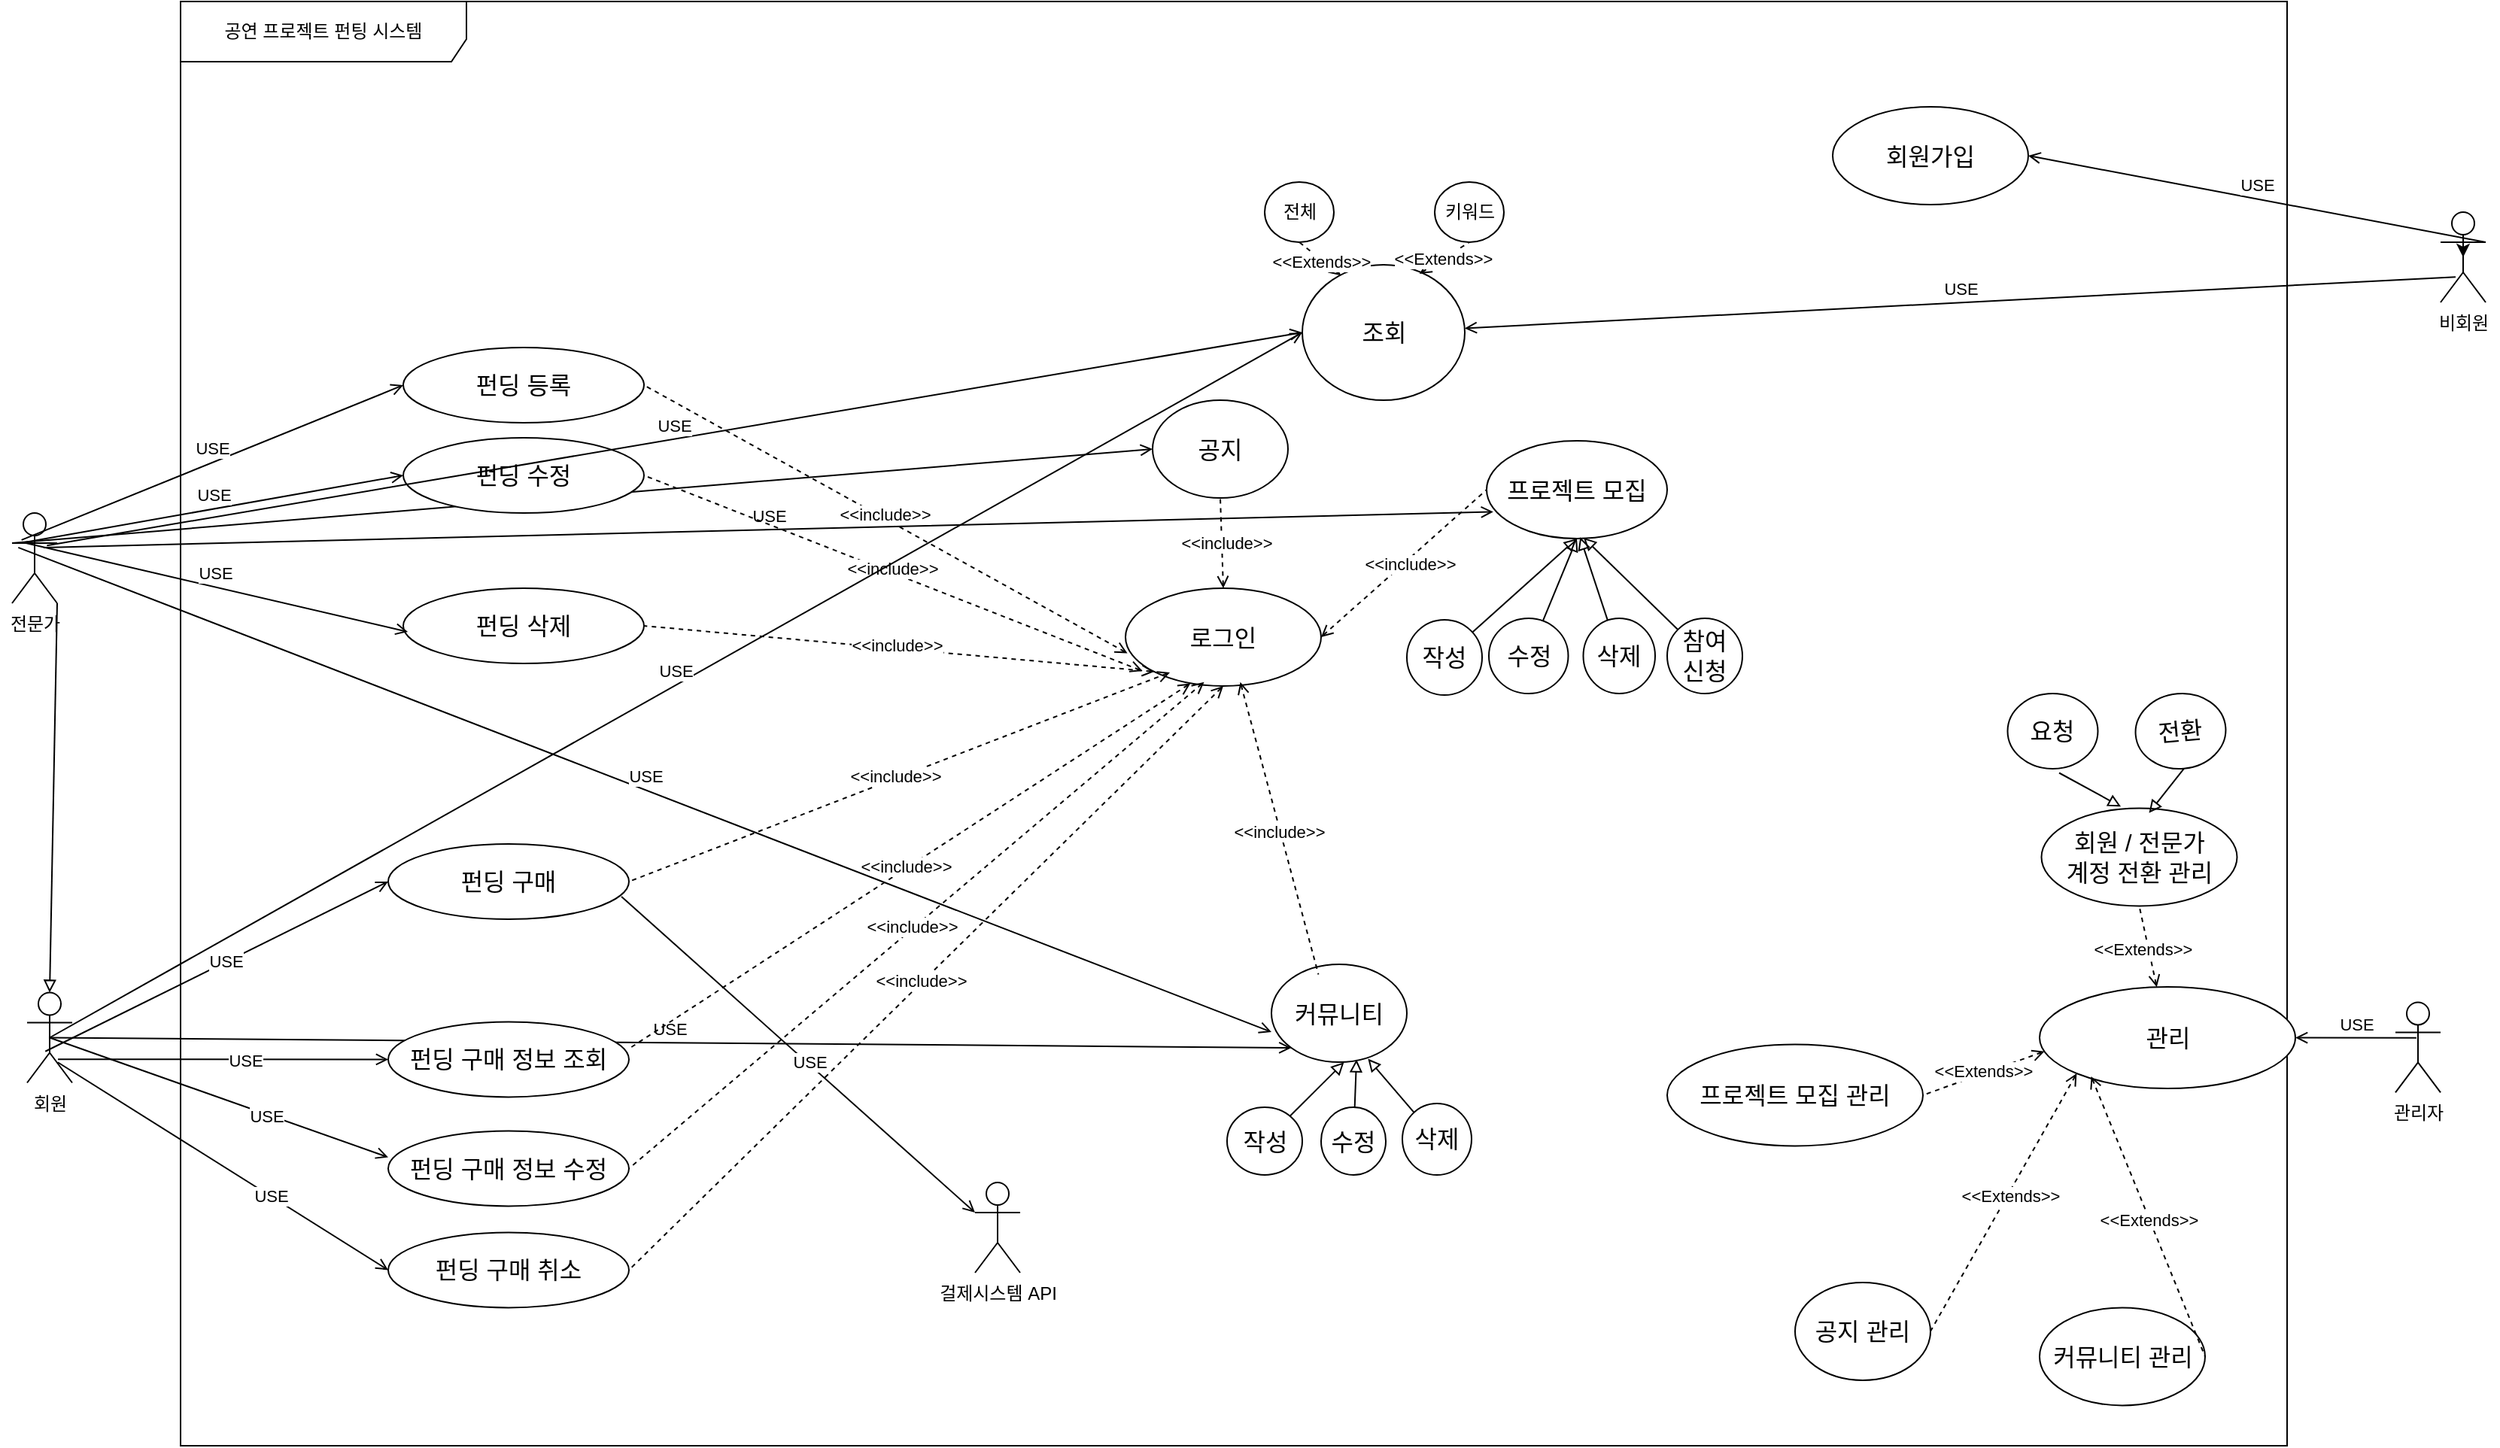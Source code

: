 <mxfile version="24.7.17" pages="2">
  <diagram name="유스케이스_다이어그램" id="QhYj_caNSwAt0-XdVIxV">
    <mxGraphModel dx="5736" dy="3376" grid="1" gridSize="10" guides="1" tooltips="1" connect="1" arrows="1" fold="1" page="1" pageScale="1" pageWidth="827" pageHeight="1169" math="0" shadow="0">
      <root>
        <mxCell id="0" />
        <mxCell id="1" parent="0" />
        <mxCell id="-uhLh6QxzjUD00d97NLS-224" value="공연 프로젝트 펀팅 시스템" style="shape=umlFrame;whiteSpace=wrap;html=1;pointerEvents=0;width=190;height=40;" vertex="1" parent="1">
          <mxGeometry x="182" y="260" width="1400" height="960" as="geometry" />
        </mxCell>
        <mxCell id="-uhLh6QxzjUD00d97NLS-225" value="비회원" style="shape=umlActor;verticalLabelPosition=bottom;verticalAlign=top;html=1;" vertex="1" parent="1">
          <mxGeometry x="1684" y="400" width="30" height="60" as="geometry" />
        </mxCell>
        <mxCell id="-uhLh6QxzjUD00d97NLS-226" value="회원" style="shape=umlActor;verticalLabelPosition=bottom;verticalAlign=top;html=1;" vertex="1" parent="1">
          <mxGeometry x="80" y="918.75" width="30" height="60" as="geometry" />
        </mxCell>
        <mxCell id="-uhLh6QxzjUD00d97NLS-227" value="전문가" style="shape=umlActor;verticalLabelPosition=bottom;verticalAlign=top;html=1;" vertex="1" parent="1">
          <mxGeometry x="70" y="600" width="30" height="60" as="geometry" />
        </mxCell>
        <mxCell id="-uhLh6QxzjUD00d97NLS-228" value="관리자" style="shape=umlActor;verticalLabelPosition=bottom;verticalAlign=top;html=1;" vertex="1" parent="1">
          <mxGeometry x="1654" y="925.22" width="30" height="60" as="geometry" />
        </mxCell>
        <mxCell id="-uhLh6QxzjUD00d97NLS-230" value="&lt;span style=&quot;font-size: 16px; text-align: left; text-wrap: nowrap;&quot;&gt;회원가입&lt;/span&gt;" style="ellipse;whiteSpace=wrap;html=1;" vertex="1" parent="1">
          <mxGeometry x="1280" y="330" width="130" height="65" as="geometry" />
        </mxCell>
        <mxCell id="-uhLh6QxzjUD00d97NLS-231" value="&lt;div style=&quot;text-align: left;&quot;&gt;&lt;span style=&quot;font-size: 16px; text-wrap: nowrap;&quot;&gt;공지&lt;/span&gt;&lt;/div&gt;" style="ellipse;whiteSpace=wrap;html=1;" vertex="1" parent="1">
          <mxGeometry x="828" y="525" width="90" height="65" as="geometry" />
        </mxCell>
        <mxCell id="-uhLh6QxzjUD00d97NLS-232" value="&lt;div style=&quot;text-align: left;&quot;&gt;&lt;span style=&quot;font-size: 16px; text-wrap: nowrap;&quot;&gt;공지 관리&lt;/span&gt;&lt;/div&gt;" style="ellipse;whiteSpace=wrap;html=1;" vertex="1" parent="1">
          <mxGeometry x="1255" y="1111.44" width="90" height="65" as="geometry" />
        </mxCell>
        <mxCell id="-uhLh6QxzjUD00d97NLS-233" value="USE" style="html=1;verticalAlign=bottom;endArrow=open;curved=0;rounded=0;endFill=0;entryX=1;entryY=0.5;entryDx=0;entryDy=0;exitX=0.465;exitY=0.394;exitDx=0;exitDy=0;exitPerimeter=0;" edge="1" parent="1" source="-uhLh6QxzjUD00d97NLS-228" target="-uhLh6QxzjUD00d97NLS-258">
          <mxGeometry width="80" relative="1" as="geometry">
            <mxPoint x="1780" y="929" as="sourcePoint" />
            <mxPoint x="1610" y="450" as="targetPoint" />
          </mxGeometry>
        </mxCell>
        <mxCell id="-uhLh6QxzjUD00d97NLS-234" value="USE" style="html=1;verticalAlign=bottom;endArrow=open;curved=0;rounded=0;endFill=0;entryX=0;entryY=0.5;entryDx=0;entryDy=0;exitX=0;exitY=0.333;exitDx=0;exitDy=0;exitPerimeter=0;" edge="1" parent="1" source="-uhLh6QxzjUD00d97NLS-227" target="-uhLh6QxzjUD00d97NLS-231">
          <mxGeometry width="80" relative="1" as="geometry">
            <mxPoint x="1590" y="925" as="sourcePoint" />
            <mxPoint x="1260" y="826" as="targetPoint" />
          </mxGeometry>
        </mxCell>
        <mxCell id="-uhLh6QxzjUD00d97NLS-235" value="&lt;div style=&quot;text-align: left;&quot;&gt;&lt;span style=&quot;font-size: 16px; text-wrap: nowrap;&quot;&gt;커뮤니티&lt;/span&gt;&lt;/div&gt;" style="ellipse;whiteSpace=wrap;html=1;" vertex="1" parent="1">
          <mxGeometry x="907" y="900" width="90" height="65" as="geometry" />
        </mxCell>
        <mxCell id="-uhLh6QxzjUD00d97NLS-237" value="&lt;span style=&quot;font-size: 16px; text-wrap: nowrap;&quot;&gt;조회&lt;/span&gt;" style="ellipse;whiteSpace=wrap;html=1;" vertex="1" parent="1">
          <mxGeometry x="927.5" y="435" width="108" height="90" as="geometry" />
        </mxCell>
        <mxCell id="-uhLh6QxzjUD00d97NLS-238" value="" style="rounded=0;orthogonalLoop=1;jettySize=auto;html=1;endArrow=block;endFill=0;entryX=0.536;entryY=1.001;entryDx=0;entryDy=0;entryPerimeter=0;" edge="1" parent="1" source="-uhLh6QxzjUD00d97NLS-239" target="-uhLh6QxzjUD00d97NLS-235">
          <mxGeometry relative="1" as="geometry">
            <mxPoint x="1400" y="1051.43" as="targetPoint" />
          </mxGeometry>
        </mxCell>
        <mxCell id="-uhLh6QxzjUD00d97NLS-239" value="&lt;div style=&quot;text-align: left;&quot;&gt;&lt;span style=&quot;font-size: 16px; text-wrap: nowrap;&quot;&gt;작성&lt;/span&gt;&lt;/div&gt;" style="ellipse;whiteSpace=wrap;html=1;" vertex="1" parent="1">
          <mxGeometry x="877.5" y="995" width="50" height="45" as="geometry" />
        </mxCell>
        <mxCell id="-uhLh6QxzjUD00d97NLS-240" value="" style="rounded=0;orthogonalLoop=1;jettySize=auto;html=1;endArrow=block;endFill=0;entryX=0.713;entryY=0.966;entryDx=0;entryDy=0;entryPerimeter=0;" edge="1" parent="1" source="-uhLh6QxzjUD00d97NLS-241" target="-uhLh6QxzjUD00d97NLS-235">
          <mxGeometry relative="1" as="geometry">
            <mxPoint x="1427" y="1045.43" as="targetPoint" />
          </mxGeometry>
        </mxCell>
        <mxCell id="-uhLh6QxzjUD00d97NLS-241" value="&lt;div style=&quot;text-align: left;&quot;&gt;&lt;span style=&quot;font-size: 16px; text-wrap: nowrap;&quot;&gt;삭제&lt;/span&gt;&lt;/div&gt;" style="ellipse;whiteSpace=wrap;html=1;" vertex="1" parent="1">
          <mxGeometry x="994" y="992.5" width="46" height="47.5" as="geometry" />
        </mxCell>
        <mxCell id="-uhLh6QxzjUD00d97NLS-242" value="" style="rounded=0;orthogonalLoop=1;jettySize=auto;html=1;endArrow=block;endFill=0;entryX=0.628;entryY=0.973;entryDx=0;entryDy=0;entryPerimeter=0;" edge="1" parent="1" source="-uhLh6QxzjUD00d97NLS-243" target="-uhLh6QxzjUD00d97NLS-235">
          <mxGeometry relative="1" as="geometry">
            <mxPoint x="1414" y="1049.43" as="targetPoint" />
          </mxGeometry>
        </mxCell>
        <mxCell id="-uhLh6QxzjUD00d97NLS-243" value="&lt;span style=&quot;font-size: 16px; text-wrap: nowrap;&quot;&gt;수정&lt;/span&gt;" style="ellipse;whiteSpace=wrap;html=1;" vertex="1" parent="1">
          <mxGeometry x="940" y="995" width="43" height="45" as="geometry" />
        </mxCell>
        <mxCell id="-uhLh6QxzjUD00d97NLS-244" value="&lt;div style=&quot;text-align: left;&quot;&gt;&lt;span style=&quot;font-size: 16px; text-wrap: nowrap;&quot;&gt;프로젝트 모집&lt;/span&gt;&lt;/div&gt;" style="ellipse;whiteSpace=wrap;html=1;" vertex="1" parent="1">
          <mxGeometry x="1050" y="552" width="120" height="65" as="geometry" />
        </mxCell>
        <mxCell id="-uhLh6QxzjUD00d97NLS-247" value="" style="rounded=0;orthogonalLoop=1;jettySize=auto;html=1;endArrow=block;endFill=0;entryX=0.5;entryY=1;entryDx=0;entryDy=0;" edge="1" parent="1" source="-uhLh6QxzjUD00d97NLS-248" target="-uhLh6QxzjUD00d97NLS-244">
          <mxGeometry relative="1" as="geometry">
            <mxPoint x="1070" y="675.18" as="targetPoint" />
          </mxGeometry>
        </mxCell>
        <mxCell id="-uhLh6QxzjUD00d97NLS-248" value="&lt;div style=&quot;text-align: left;&quot;&gt;&lt;span style=&quot;font-size: 16px; text-wrap: nowrap;&quot;&gt;작성&lt;/span&gt;&lt;/div&gt;" style="ellipse;whiteSpace=wrap;html=1;" vertex="1" parent="1">
          <mxGeometry x="997" y="671" width="50" height="50" as="geometry" />
        </mxCell>
        <mxCell id="-uhLh6QxzjUD00d97NLS-249" value="" style="rounded=0;orthogonalLoop=1;jettySize=auto;html=1;endArrow=block;endFill=0;entryX=0.518;entryY=0.986;entryDx=0;entryDy=0;entryPerimeter=0;" edge="1" parent="1" source="-uhLh6QxzjUD00d97NLS-250" target="-uhLh6QxzjUD00d97NLS-244">
          <mxGeometry relative="1" as="geometry">
            <mxPoint x="1097" y="669.18" as="targetPoint" />
          </mxGeometry>
        </mxCell>
        <mxCell id="-uhLh6QxzjUD00d97NLS-250" value="&lt;div style=&quot;text-align: left;&quot;&gt;&lt;span style=&quot;font-size: 16px; text-wrap: nowrap;&quot;&gt;삭제&lt;/span&gt;&lt;/div&gt;" style="ellipse;whiteSpace=wrap;html=1;" vertex="1" parent="1">
          <mxGeometry x="1114.25" y="670" width="47.75" height="50" as="geometry" />
        </mxCell>
        <mxCell id="-uhLh6QxzjUD00d97NLS-251" value="" style="rounded=0;orthogonalLoop=1;jettySize=auto;html=1;endArrow=block;endFill=0;entryX=0.5;entryY=1;entryDx=0;entryDy=0;" edge="1" parent="1" source="-uhLh6QxzjUD00d97NLS-252" target="-uhLh6QxzjUD00d97NLS-244">
          <mxGeometry relative="1" as="geometry">
            <mxPoint x="1084" y="673.18" as="targetPoint" />
          </mxGeometry>
        </mxCell>
        <mxCell id="-uhLh6QxzjUD00d97NLS-252" value="&lt;span style=&quot;font-size: 16px; text-wrap: nowrap;&quot;&gt;수정&lt;/span&gt;" style="ellipse;whiteSpace=wrap;html=1;" vertex="1" parent="1">
          <mxGeometry x="1051.5" y="670" width="52.75" height="50" as="geometry" />
        </mxCell>
        <mxCell id="-uhLh6QxzjUD00d97NLS-253" value="&lt;div style=&quot;text-align: left;&quot;&gt;&lt;span style=&quot;font-size: 16px; text-wrap: nowrap;&quot;&gt;참여&lt;br&gt;신청&lt;/span&gt;&lt;/div&gt;" style="ellipse;whiteSpace=wrap;html=1;" vertex="1" parent="1">
          <mxGeometry x="1170" y="670" width="50" height="50" as="geometry" />
        </mxCell>
        <mxCell id="-uhLh6QxzjUD00d97NLS-255" value="&lt;div style=&quot;text-align: left;&quot;&gt;&lt;span style=&quot;font-size: 16px; text-wrap: nowrap;&quot;&gt;프로젝트 모집 관리&lt;/span&gt;&lt;/div&gt;" style="ellipse;whiteSpace=wrap;html=1;" vertex="1" parent="1">
          <mxGeometry x="1170" y="953.22" width="170" height="67.5" as="geometry" />
        </mxCell>
        <mxCell id="-uhLh6QxzjUD00d97NLS-257" value="&lt;div style=&quot;text-align: left;&quot;&gt;&lt;span style=&quot;font-size: 16px; text-wrap: nowrap;&quot;&gt;커뮤니티 관리&lt;/span&gt;&lt;/div&gt;" style="ellipse;whiteSpace=wrap;html=1;" vertex="1" parent="1">
          <mxGeometry x="1417.5" y="1128.22" width="110" height="65" as="geometry" />
        </mxCell>
        <mxCell id="-uhLh6QxzjUD00d97NLS-258" value="&lt;div style=&quot;text-align: left;&quot;&gt;&lt;span style=&quot;font-size: 16px; text-wrap: nowrap;&quot;&gt;관리&lt;/span&gt;&lt;/div&gt;" style="ellipse;whiteSpace=wrap;html=1;" vertex="1" parent="1">
          <mxGeometry x="1417.5" y="915" width="170" height="67.5" as="geometry" />
        </mxCell>
        <mxCell id="-uhLh6QxzjUD00d97NLS-259" value=" " style="endArrow=none;endSize=12;dashed=1;html=1;rounded=0;exitX=0.019;exitY=0.635;exitDx=0;exitDy=0;exitPerimeter=0;entryX=1;entryY=0.5;entryDx=0;entryDy=0;startArrow=open;startFill=0;endFill=0;" edge="1" parent="1" source="-uhLh6QxzjUD00d97NLS-258" target="-uhLh6QxzjUD00d97NLS-255">
          <mxGeometry width="160" relative="1" as="geometry">
            <mxPoint x="937.5" y="620.5" as="sourcePoint" />
            <mxPoint x="910.5" y="665.5" as="targetPoint" />
          </mxGeometry>
        </mxCell>
        <mxCell id="-uhLh6QxzjUD00d97NLS-260" value="&amp;lt;&amp;lt;Extends&amp;gt;&amp;gt;" style="edgeLabel;html=1;align=center;verticalAlign=middle;resizable=0;points=[];" vertex="1" connectable="0" parent="-uhLh6QxzjUD00d97NLS-259">
          <mxGeometry x="0.016" y="-2" relative="1" as="geometry">
            <mxPoint x="1" as="offset" />
          </mxGeometry>
        </mxCell>
        <mxCell id="-uhLh6QxzjUD00d97NLS-261" value="" style="endArrow=none;endSize=12;dashed=1;html=1;rounded=0;exitX=0.202;exitY=0.881;exitDx=0;exitDy=0;exitPerimeter=0;entryX=1;entryY=0.5;entryDx=0;entryDy=0;startArrow=open;startFill=0;endFill=0;" edge="1" parent="1" source="-uhLh6QxzjUD00d97NLS-258" target="-uhLh6QxzjUD00d97NLS-257">
          <mxGeometry width="160" relative="1" as="geometry">
            <mxPoint x="1430.5" y="967.5" as="sourcePoint" />
            <mxPoint x="1332.5" y="987.5" as="targetPoint" />
          </mxGeometry>
        </mxCell>
        <mxCell id="-uhLh6QxzjUD00d97NLS-262" value="&amp;lt;&amp;lt;Extends&amp;gt;&amp;gt;" style="edgeLabel;html=1;align=center;verticalAlign=middle;resizable=0;points=[];" vertex="1" connectable="0" parent="-uhLh6QxzjUD00d97NLS-261">
          <mxGeometry x="0.016" y="-2" relative="1" as="geometry">
            <mxPoint x="1" as="offset" />
          </mxGeometry>
        </mxCell>
        <mxCell id="-uhLh6QxzjUD00d97NLS-263" value="" style="endArrow=none;endSize=12;dashed=1;html=1;rounded=0;exitX=0;exitY=1;exitDx=0;exitDy=0;entryX=1;entryY=0.5;entryDx=0;entryDy=0;startArrow=open;startFill=0;endFill=0;" edge="1" parent="1" source="-uhLh6QxzjUD00d97NLS-258" target="-uhLh6QxzjUD00d97NLS-232">
          <mxGeometry width="160" relative="1" as="geometry">
            <mxPoint x="1462" y="984.72" as="sourcePoint" />
            <mxPoint x="1465" y="1138.72" as="targetPoint" />
          </mxGeometry>
        </mxCell>
        <mxCell id="-uhLh6QxzjUD00d97NLS-264" value="&amp;lt;&amp;lt;Extends&amp;gt;&amp;gt;" style="edgeLabel;html=1;align=center;verticalAlign=middle;resizable=0;points=[];" vertex="1" connectable="0" parent="-uhLh6QxzjUD00d97NLS-263">
          <mxGeometry x="-0.062" y="1" relative="1" as="geometry">
            <mxPoint as="offset" />
          </mxGeometry>
        </mxCell>
        <mxCell id="-uhLh6QxzjUD00d97NLS-265" value="&lt;div style=&quot;text-align: left;&quot;&gt;&lt;span style=&quot;background-color: initial; font-size: 16px; text-wrap: nowrap;&quot;&gt;로그인&lt;/span&gt;&lt;/div&gt;" style="ellipse;whiteSpace=wrap;html=1;" vertex="1" parent="1">
          <mxGeometry x="810" y="650" width="130" height="65" as="geometry" />
        </mxCell>
        <mxCell id="-uhLh6QxzjUD00d97NLS-267" value="USE" style="html=1;verticalAlign=bottom;endArrow=open;curved=0;rounded=0;endFill=0;exitX=1;exitY=0.333;exitDx=0;exitDy=0;exitPerimeter=0;entryX=1;entryY=0.5;entryDx=0;entryDy=0;" edge="1" parent="1" source="-uhLh6QxzjUD00d97NLS-225" target="-uhLh6QxzjUD00d97NLS-230">
          <mxGeometry width="80" relative="1" as="geometry">
            <mxPoint x="665" y="337.5" as="sourcePoint" />
            <mxPoint x="945" y="254.5" as="targetPoint" />
          </mxGeometry>
        </mxCell>
        <mxCell id="-uhLh6QxzjUD00d97NLS-268" style="edgeStyle=orthogonalEdgeStyle;rounded=0;orthogonalLoop=1;jettySize=auto;html=1;exitX=1;exitY=0.333;exitDx=0;exitDy=0;exitPerimeter=0;entryX=0.5;entryY=0.5;entryDx=0;entryDy=0;entryPerimeter=0;" edge="1" parent="1" source="-uhLh6QxzjUD00d97NLS-225" target="-uhLh6QxzjUD00d97NLS-225">
          <mxGeometry relative="1" as="geometry" />
        </mxCell>
        <mxCell id="-uhLh6QxzjUD00d97NLS-269" value="USE" style="html=1;verticalAlign=bottom;endArrow=open;curved=0;rounded=0;endFill=0;exitX=0.7;exitY=0.383;exitDx=0;exitDy=0;exitPerimeter=0;entryX=0.037;entryY=0.726;entryDx=0;entryDy=0;entryPerimeter=0;" edge="1" parent="1" source="-uhLh6QxzjUD00d97NLS-227" target="-uhLh6QxzjUD00d97NLS-244">
          <mxGeometry width="80" relative="1" as="geometry">
            <mxPoint x="170" y="400" as="sourcePoint" />
            <mxPoint x="820" y="360" as="targetPoint" />
          </mxGeometry>
        </mxCell>
        <mxCell id="-uhLh6QxzjUD00d97NLS-270" value="USE" style="html=1;verticalAlign=bottom;endArrow=open;curved=0;rounded=0;endFill=0;entryX=0;entryY=1;entryDx=0;entryDy=0;exitX=0.5;exitY=0.5;exitDx=0;exitDy=0;exitPerimeter=0;" edge="1" parent="1" source="-uhLh6QxzjUD00d97NLS-226" target="-uhLh6QxzjUD00d97NLS-235">
          <mxGeometry width="80" relative="1" as="geometry">
            <mxPoint x="140" y="825" as="sourcePoint" />
            <mxPoint x="515.0" y="981.79" as="targetPoint" />
          </mxGeometry>
        </mxCell>
        <mxCell id="-uhLh6QxzjUD00d97NLS-272" value=" " style="endArrow=none;endSize=12;dashed=1;html=1;rounded=0;exitX=1;exitY=0.5;exitDx=0;exitDy=0;entryX=0;entryY=0.5;entryDx=0;entryDy=0;startArrow=open;startFill=0;endFill=0;" edge="1" parent="1" source="-uhLh6QxzjUD00d97NLS-265" target="-uhLh6QxzjUD00d97NLS-244">
          <mxGeometry width="160" relative="1" as="geometry">
            <mxPoint x="1045.27" y="340.14" as="sourcePoint" />
            <mxPoint x="964.27" y="369.14" as="targetPoint" />
          </mxGeometry>
        </mxCell>
        <mxCell id="-uhLh6QxzjUD00d97NLS-273" value="&amp;lt;&amp;lt;include&amp;gt;&amp;gt;" style="edgeLabel;html=1;align=center;verticalAlign=middle;resizable=0;points=[];" vertex="1" connectable="0" parent="-uhLh6QxzjUD00d97NLS-272">
          <mxGeometry x="0.016" y="-2" relative="1" as="geometry">
            <mxPoint x="1" as="offset" />
          </mxGeometry>
        </mxCell>
        <mxCell id="-uhLh6QxzjUD00d97NLS-274" value=" " style="endArrow=none;endSize=12;dashed=1;html=1;rounded=0;exitX=0.5;exitY=0;exitDx=0;exitDy=0;entryX=0.5;entryY=1;entryDx=0;entryDy=0;startArrow=open;startFill=0;endFill=0;" edge="1" parent="1" source="-uhLh6QxzjUD00d97NLS-265" target="-uhLh6QxzjUD00d97NLS-231">
          <mxGeometry width="160" relative="1" as="geometry">
            <mxPoint x="950" y="485" as="sourcePoint" />
            <mxPoint x="1130" y="403" as="targetPoint" />
          </mxGeometry>
        </mxCell>
        <mxCell id="-uhLh6QxzjUD00d97NLS-275" value="&amp;lt;&amp;lt;include&amp;gt;&amp;gt;" style="edgeLabel;html=1;align=center;verticalAlign=middle;resizable=0;points=[];" vertex="1" connectable="0" parent="-uhLh6QxzjUD00d97NLS-274">
          <mxGeometry x="0.016" y="-2" relative="1" as="geometry">
            <mxPoint x="1" as="offset" />
          </mxGeometry>
        </mxCell>
        <mxCell id="-uhLh6QxzjUD00d97NLS-276" value="USE" style="html=1;verticalAlign=bottom;endArrow=open;curved=0;rounded=0;endFill=0;exitX=0.333;exitY=0.718;exitDx=0;exitDy=0;exitPerimeter=0;" edge="1" parent="1" source="-uhLh6QxzjUD00d97NLS-225" target="-uhLh6QxzjUD00d97NLS-237">
          <mxGeometry width="80" relative="1" as="geometry">
            <mxPoint x="180" y="160" as="sourcePoint" />
            <mxPoint x="1620" y="210" as="targetPoint" />
          </mxGeometry>
        </mxCell>
        <mxCell id="-uhLh6QxzjUD00d97NLS-277" value="&lt;span style=&quot;font-size: 16px; text-align: left; text-wrap: nowrap;&quot;&gt;펀딩 등록&lt;/span&gt;" style="ellipse;whiteSpace=wrap;html=1;" vertex="1" parent="1">
          <mxGeometry x="330" y="490" width="160" height="50" as="geometry" />
        </mxCell>
        <mxCell id="-uhLh6QxzjUD00d97NLS-278" value="&lt;span style=&quot;font-size: 16px; text-align: left; text-wrap: nowrap;&quot;&gt;펀딩 수정&lt;/span&gt;" style="ellipse;whiteSpace=wrap;html=1;" vertex="1" parent="1">
          <mxGeometry x="330" y="550" width="160" height="50" as="geometry" />
        </mxCell>
        <mxCell id="-uhLh6QxzjUD00d97NLS-279" value="&lt;span style=&quot;font-size: 16px; text-align: left; text-wrap: nowrap;&quot;&gt;펀딩 삭제&lt;/span&gt;" style="ellipse;whiteSpace=wrap;html=1;" vertex="1" parent="1">
          <mxGeometry x="330" y="650" width="160" height="50" as="geometry" />
        </mxCell>
        <mxCell id="-uhLh6QxzjUD00d97NLS-280" value="&lt;span style=&quot;font-size: 16px; text-align: left; text-wrap: nowrap;&quot;&gt;펀딩 구매&lt;/span&gt;" style="ellipse;whiteSpace=wrap;html=1;" vertex="1" parent="1">
          <mxGeometry x="320" y="820" width="160" height="50" as="geometry" />
        </mxCell>
        <mxCell id="-uhLh6QxzjUD00d97NLS-281" value="&lt;span style=&quot;font-size: 16px; text-align: left; text-wrap: nowrap;&quot;&gt;펀딩 구매 정보 조회&lt;/span&gt;" style="ellipse;whiteSpace=wrap;html=1;" vertex="1" parent="1">
          <mxGeometry x="320" y="938.22" width="160" height="50" as="geometry" />
        </mxCell>
        <mxCell id="-uhLh6QxzjUD00d97NLS-282" value="&lt;span style=&quot;font-size: 16px; text-align: left; text-wrap: nowrap;&quot;&gt;펀딩 구매 정보 수정&lt;/span&gt;" style="ellipse;whiteSpace=wrap;html=1;" vertex="1" parent="1">
          <mxGeometry x="320" y="1010.72" width="160" height="50" as="geometry" />
        </mxCell>
        <mxCell id="-uhLh6QxzjUD00d97NLS-283" value="&lt;span style=&quot;font-size: 16px; text-align: left; text-wrap: nowrap;&quot;&gt;펀딩 구매 취소&lt;/span&gt;" style="ellipse;whiteSpace=wrap;html=1;" vertex="1" parent="1">
          <mxGeometry x="320" y="1078.22" width="160" height="50" as="geometry" />
        </mxCell>
        <mxCell id="-uhLh6QxzjUD00d97NLS-284" value="" style="html=1;verticalAlign=bottom;endArrow=open;curved=0;rounded=0;endFill=0;entryX=0;entryY=0.5;entryDx=0;entryDy=0;exitX=0.404;exitY=0.652;exitDx=0;exitDy=0;exitPerimeter=0;" edge="1" parent="1" source="-uhLh6QxzjUD00d97NLS-226" target="-uhLh6QxzjUD00d97NLS-280">
          <mxGeometry width="80" relative="1" as="geometry">
            <mxPoint x="170" y="855" as="sourcePoint" />
            <mxPoint x="367" y="724" as="targetPoint" />
          </mxGeometry>
        </mxCell>
        <mxCell id="-uhLh6QxzjUD00d97NLS-285" value="USE" style="edgeLabel;html=1;align=center;verticalAlign=middle;resizable=0;points=[];" vertex="1" connectable="0" parent="-uhLh6QxzjUD00d97NLS-284">
          <mxGeometry x="0.056" y="1" relative="1" as="geometry">
            <mxPoint as="offset" />
          </mxGeometry>
        </mxCell>
        <mxCell id="-uhLh6QxzjUD00d97NLS-286" value="" style="html=1;verticalAlign=bottom;endArrow=open;curved=0;rounded=0;endFill=0;entryX=0;entryY=0.5;entryDx=0;entryDy=0;exitX=0.684;exitY=0.739;exitDx=0;exitDy=0;exitPerimeter=0;" edge="1" parent="1" source="-uhLh6QxzjUD00d97NLS-226" target="-uhLh6QxzjUD00d97NLS-281">
          <mxGeometry width="80" relative="1" as="geometry">
            <mxPoint x="180" y="865" as="sourcePoint" />
            <mxPoint x="377" y="734" as="targetPoint" />
          </mxGeometry>
        </mxCell>
        <mxCell id="-uhLh6QxzjUD00d97NLS-287" value="USE" style="edgeLabel;html=1;align=center;verticalAlign=middle;resizable=0;points=[];" vertex="1" connectable="0" parent="-uhLh6QxzjUD00d97NLS-286">
          <mxGeometry x="0.13" y="-1" relative="1" as="geometry">
            <mxPoint as="offset" />
          </mxGeometry>
        </mxCell>
        <mxCell id="-uhLh6QxzjUD00d97NLS-288" value="" style="html=1;verticalAlign=bottom;endArrow=open;curved=0;rounded=0;endFill=0;entryX=0;entryY=0.35;entryDx=0;entryDy=0;exitX=0.5;exitY=0.5;exitDx=0;exitDy=0;exitPerimeter=0;entryPerimeter=0;" edge="1" parent="1" source="-uhLh6QxzjUD00d97NLS-226" target="-uhLh6QxzjUD00d97NLS-282">
          <mxGeometry width="80" relative="1" as="geometry">
            <mxPoint x="131" y="849" as="sourcePoint" />
            <mxPoint x="330" y="945" as="targetPoint" />
          </mxGeometry>
        </mxCell>
        <mxCell id="-uhLh6QxzjUD00d97NLS-289" value="USE" style="edgeLabel;html=1;align=center;verticalAlign=middle;resizable=0;points=[];" vertex="1" connectable="0" parent="-uhLh6QxzjUD00d97NLS-288">
          <mxGeometry x="0.278" y="-1" relative="1" as="geometry">
            <mxPoint as="offset" />
          </mxGeometry>
        </mxCell>
        <mxCell id="-uhLh6QxzjUD00d97NLS-290" value="" style="html=1;verticalAlign=bottom;endArrow=open;curved=0;rounded=0;endFill=0;entryX=0;entryY=0.5;entryDx=0;entryDy=0;exitX=0.68;exitY=0.773;exitDx=0;exitDy=0;exitPerimeter=0;" edge="1" parent="1" source="-uhLh6QxzjUD00d97NLS-226" target="-uhLh6QxzjUD00d97NLS-283">
          <mxGeometry width="80" relative="1" as="geometry">
            <mxPoint x="141" y="859" as="sourcePoint" />
            <mxPoint x="340" y="955" as="targetPoint" />
          </mxGeometry>
        </mxCell>
        <mxCell id="-uhLh6QxzjUD00d97NLS-291" value="USE" style="edgeLabel;html=1;align=center;verticalAlign=middle;resizable=0;points=[];" vertex="1" connectable="0" parent="-uhLh6QxzjUD00d97NLS-290">
          <mxGeometry x="0.283" relative="1" as="geometry">
            <mxPoint as="offset" />
          </mxGeometry>
        </mxCell>
        <mxCell id="-uhLh6QxzjUD00d97NLS-294" value=" " style="endArrow=none;endSize=12;dashed=1;html=1;rounded=0;exitX=0.01;exitY=0.665;exitDx=0;exitDy=0;startArrow=open;startFill=0;endFill=0;entryX=1;entryY=0.5;entryDx=0;entryDy=0;exitPerimeter=0;" edge="1" parent="1" source="-uhLh6QxzjUD00d97NLS-265" target="-uhLh6QxzjUD00d97NLS-277">
          <mxGeometry width="160" relative="1" as="geometry">
            <mxPoint x="820" y="485" as="sourcePoint" />
            <mxPoint x="500" y="445" as="targetPoint" />
          </mxGeometry>
        </mxCell>
        <mxCell id="-uhLh6QxzjUD00d97NLS-295" value="&amp;lt;&amp;lt;include&amp;gt;&amp;gt;" style="edgeLabel;html=1;align=center;verticalAlign=middle;resizable=0;points=[];" vertex="1" connectable="0" parent="-uhLh6QxzjUD00d97NLS-294">
          <mxGeometry x="0.016" y="-2" relative="1" as="geometry">
            <mxPoint x="1" as="offset" />
          </mxGeometry>
        </mxCell>
        <mxCell id="-uhLh6QxzjUD00d97NLS-296" value=" " style="endArrow=none;endSize=12;dashed=1;html=1;rounded=0;exitX=0.087;exitY=0.847;exitDx=0;exitDy=0;startArrow=open;startFill=0;endFill=0;entryX=1;entryY=0.5;entryDx=0;entryDy=0;exitPerimeter=0;" edge="1" parent="1" source="-uhLh6QxzjUD00d97NLS-265" target="-uhLh6QxzjUD00d97NLS-278">
          <mxGeometry width="160" relative="1" as="geometry">
            <mxPoint x="821" y="496" as="sourcePoint" />
            <mxPoint x="500" y="525" as="targetPoint" />
          </mxGeometry>
        </mxCell>
        <mxCell id="-uhLh6QxzjUD00d97NLS-297" value="&amp;lt;&amp;lt;include&amp;gt;&amp;gt;" style="edgeLabel;html=1;align=center;verticalAlign=middle;resizable=0;points=[];" vertex="1" connectable="0" parent="-uhLh6QxzjUD00d97NLS-296">
          <mxGeometry x="0.016" y="-2" relative="1" as="geometry">
            <mxPoint x="1" as="offset" />
          </mxGeometry>
        </mxCell>
        <mxCell id="-uhLh6QxzjUD00d97NLS-298" value=" " style="endArrow=none;endSize=12;dashed=1;html=1;rounded=0;exitX=0;exitY=1;exitDx=0;exitDy=0;startArrow=open;startFill=0;endFill=0;entryX=1;entryY=0.5;entryDx=0;entryDy=0;" edge="1" parent="1" source="-uhLh6QxzjUD00d97NLS-265" target="-uhLh6QxzjUD00d97NLS-279">
          <mxGeometry width="160" relative="1" as="geometry">
            <mxPoint x="831" y="508" as="sourcePoint" />
            <mxPoint x="500" y="585" as="targetPoint" />
          </mxGeometry>
        </mxCell>
        <mxCell id="-uhLh6QxzjUD00d97NLS-299" value="&amp;lt;&amp;lt;include&amp;gt;&amp;gt;" style="edgeLabel;html=1;align=center;verticalAlign=middle;resizable=0;points=[];" vertex="1" connectable="0" parent="-uhLh6QxzjUD00d97NLS-298">
          <mxGeometry x="0.016" y="-2" relative="1" as="geometry">
            <mxPoint x="1" as="offset" />
          </mxGeometry>
        </mxCell>
        <mxCell id="-uhLh6QxzjUD00d97NLS-300" value=" " style="endArrow=none;endSize=12;dashed=1;html=1;rounded=0;exitX=0.227;exitY=0.861;exitDx=0;exitDy=0;startArrow=open;startFill=0;endFill=0;entryX=1;entryY=0.5;entryDx=0;entryDy=0;exitPerimeter=0;" edge="1" parent="1" source="-uhLh6QxzjUD00d97NLS-265" target="-uhLh6QxzjUD00d97NLS-280">
          <mxGeometry width="160" relative="1" as="geometry">
            <mxPoint x="839" y="508" as="sourcePoint" />
            <mxPoint x="500" y="685" as="targetPoint" />
          </mxGeometry>
        </mxCell>
        <mxCell id="-uhLh6QxzjUD00d97NLS-301" value="&amp;lt;&amp;lt;include&amp;gt;&amp;gt;" style="edgeLabel;html=1;align=center;verticalAlign=middle;resizable=0;points=[];" vertex="1" connectable="0" parent="-uhLh6QxzjUD00d97NLS-300">
          <mxGeometry x="0.016" y="-2" relative="1" as="geometry">
            <mxPoint x="1" as="offset" />
          </mxGeometry>
        </mxCell>
        <mxCell id="-uhLh6QxzjUD00d97NLS-302" value=" " style="endArrow=none;endSize=12;dashed=1;html=1;rounded=0;exitX=0.332;exitY=0.973;exitDx=0;exitDy=0;startArrow=open;startFill=0;endFill=0;entryX=1.003;entryY=0.351;entryDx=0;entryDy=0;exitPerimeter=0;entryPerimeter=0;" edge="1" parent="1" source="-uhLh6QxzjUD00d97NLS-265" target="-uhLh6QxzjUD00d97NLS-281">
          <mxGeometry width="160" relative="1" as="geometry">
            <mxPoint x="850" y="508" as="sourcePoint" />
            <mxPoint x="490" y="855" as="targetPoint" />
          </mxGeometry>
        </mxCell>
        <mxCell id="-uhLh6QxzjUD00d97NLS-303" value="&amp;lt;&amp;lt;include&amp;gt;&amp;gt;" style="edgeLabel;html=1;align=center;verticalAlign=middle;resizable=0;points=[];" vertex="1" connectable="0" parent="-uhLh6QxzjUD00d97NLS-302">
          <mxGeometry x="0.016" y="-2" relative="1" as="geometry">
            <mxPoint x="1" as="offset" />
          </mxGeometry>
        </mxCell>
        <mxCell id="-uhLh6QxzjUD00d97NLS-304" value=" " style="endArrow=none;endSize=12;dashed=1;html=1;rounded=0;exitX=0.402;exitY=0.959;exitDx=0;exitDy=0;startArrow=open;startFill=0;endFill=0;entryX=1;entryY=0.5;entryDx=0;entryDy=0;exitPerimeter=0;" edge="1" parent="1" source="-uhLh6QxzjUD00d97NLS-265" target="-uhLh6QxzjUD00d97NLS-282">
          <mxGeometry width="160" relative="1" as="geometry">
            <mxPoint x="863" y="516" as="sourcePoint" />
            <mxPoint x="490" y="938" as="targetPoint" />
          </mxGeometry>
        </mxCell>
        <mxCell id="-uhLh6QxzjUD00d97NLS-305" value="&amp;lt;&amp;lt;include&amp;gt;&amp;gt;" style="edgeLabel;html=1;align=center;verticalAlign=middle;resizable=0;points=[];" vertex="1" connectable="0" parent="-uhLh6QxzjUD00d97NLS-304">
          <mxGeometry x="0.016" y="-2" relative="1" as="geometry">
            <mxPoint x="1" as="offset" />
          </mxGeometry>
        </mxCell>
        <mxCell id="-uhLh6QxzjUD00d97NLS-306" value=" " style="endArrow=none;endSize=12;dashed=1;html=1;rounded=0;exitX=0.5;exitY=1;exitDx=0;exitDy=0;startArrow=open;startFill=0;endFill=0;entryX=1;entryY=0.5;entryDx=0;entryDy=0;" edge="1" parent="1" source="-uhLh6QxzjUD00d97NLS-265" target="-uhLh6QxzjUD00d97NLS-283">
          <mxGeometry width="160" relative="1" as="geometry">
            <mxPoint x="872" y="515" as="sourcePoint" />
            <mxPoint x="490" y="1018" as="targetPoint" />
          </mxGeometry>
        </mxCell>
        <mxCell id="-uhLh6QxzjUD00d97NLS-307" value="&amp;lt;&amp;lt;include&amp;gt;&amp;gt;" style="edgeLabel;html=1;align=center;verticalAlign=middle;resizable=0;points=[];" vertex="1" connectable="0" parent="-uhLh6QxzjUD00d97NLS-306">
          <mxGeometry x="0.016" y="-2" relative="1" as="geometry">
            <mxPoint x="1" as="offset" />
          </mxGeometry>
        </mxCell>
        <mxCell id="-uhLh6QxzjUD00d97NLS-308" value="전체" style="ellipse;whiteSpace=wrap;html=1;" vertex="1" parent="1">
          <mxGeometry x="902.5" y="380" width="46" height="40" as="geometry" />
        </mxCell>
        <mxCell id="-uhLh6QxzjUD00d97NLS-309" value="키워드" style="ellipse;whiteSpace=wrap;html=1;" vertex="1" parent="1">
          <mxGeometry x="1015.5" y="380" width="46" height="40" as="geometry" />
        </mxCell>
        <mxCell id="-uhLh6QxzjUD00d97NLS-310" value="" style="endArrow=none;endSize=12;dashed=1;html=1;rounded=0;exitX=0.238;exitY=0.079;exitDx=0;exitDy=0;entryX=0.5;entryY=1;entryDx=0;entryDy=0;startArrow=open;startFill=0;endFill=0;exitPerimeter=0;" edge="1" parent="1" source="-uhLh6QxzjUD00d97NLS-237" target="-uhLh6QxzjUD00d97NLS-308">
          <mxGeometry width="160" relative="1" as="geometry">
            <mxPoint x="947.5" y="408.75" as="sourcePoint" />
            <mxPoint x="1307.5" y="769.55" as="targetPoint" />
          </mxGeometry>
        </mxCell>
        <mxCell id="-uhLh6QxzjUD00d97NLS-311" value="&amp;lt;&amp;lt;Extends&amp;gt;&amp;gt;" style="edgeLabel;html=1;align=center;verticalAlign=middle;resizable=0;points=[];" vertex="1" connectable="0" parent="-uhLh6QxzjUD00d97NLS-310">
          <mxGeometry x="-0.062" y="1" relative="1" as="geometry">
            <mxPoint as="offset" />
          </mxGeometry>
        </mxCell>
        <mxCell id="-uhLh6QxzjUD00d97NLS-312" value="" style="endArrow=none;endSize=12;dashed=1;html=1;rounded=0;exitX=0.721;exitY=0.067;exitDx=0;exitDy=0;entryX=0.5;entryY=1;entryDx=0;entryDy=0;startArrow=open;startFill=0;endFill=0;exitPerimeter=0;" edge="1" parent="1" source="-uhLh6QxzjUD00d97NLS-237" target="-uhLh6QxzjUD00d97NLS-309">
          <mxGeometry width="160" relative="1" as="geometry">
            <mxPoint x="1002.22" y="410" as="sourcePoint" />
            <mxPoint x="941.5" y="368.75" as="targetPoint" />
          </mxGeometry>
        </mxCell>
        <mxCell id="-uhLh6QxzjUD00d97NLS-313" value="&amp;lt;&amp;lt;Extends&amp;gt;&amp;gt;" style="edgeLabel;html=1;align=center;verticalAlign=middle;resizable=0;points=[];" vertex="1" connectable="0" parent="-uhLh6QxzjUD00d97NLS-312">
          <mxGeometry x="-0.062" y="1" relative="1" as="geometry">
            <mxPoint as="offset" />
          </mxGeometry>
        </mxCell>
        <mxCell id="-uhLh6QxzjUD00d97NLS-314" value="USE" style="html=1;verticalAlign=bottom;endArrow=open;curved=0;rounded=0;endFill=0;exitX=0.138;exitY=0.382;exitDx=0;exitDy=0;exitPerimeter=0;entryX=0;entryY=0.692;entryDx=0;entryDy=0;entryPerimeter=0;" edge="1" parent="1" source="-uhLh6QxzjUD00d97NLS-227" target="-uhLh6QxzjUD00d97NLS-235">
          <mxGeometry width="80" relative="1" as="geometry">
            <mxPoint x="1700" y="710" as="sourcePoint" />
            <mxPoint x="939" y="850" as="targetPoint" />
          </mxGeometry>
        </mxCell>
        <mxCell id="-uhLh6QxzjUD00d97NLS-315" value="USE" style="html=1;verticalAlign=bottom;endArrow=open;curved=0;rounded=0;endFill=0;exitX=0.21;exitY=0.299;exitDx=0;exitDy=0;exitPerimeter=0;entryX=0;entryY=0.5;entryDx=0;entryDy=0;" edge="1" parent="1" source="-uhLh6QxzjUD00d97NLS-227" target="-uhLh6QxzjUD00d97NLS-277">
          <mxGeometry width="80" relative="1" as="geometry">
            <mxPoint x="1710" y="720" as="sourcePoint" />
            <mxPoint x="949" y="860" as="targetPoint" />
          </mxGeometry>
        </mxCell>
        <mxCell id="-uhLh6QxzjUD00d97NLS-316" value="USE" style="html=1;verticalAlign=bottom;endArrow=open;curved=0;rounded=0;endFill=0;exitX=0.233;exitY=0.329;exitDx=0;exitDy=0;exitPerimeter=0;entryX=0;entryY=0.5;entryDx=0;entryDy=0;" edge="1" parent="1" source="-uhLh6QxzjUD00d97NLS-227" target="-uhLh6QxzjUD00d97NLS-278">
          <mxGeometry width="80" relative="1" as="geometry">
            <mxPoint x="1720" y="730" as="sourcePoint" />
            <mxPoint x="959" y="870" as="targetPoint" />
          </mxGeometry>
        </mxCell>
        <mxCell id="-uhLh6QxzjUD00d97NLS-317" value="USE" style="html=1;verticalAlign=bottom;endArrow=open;curved=0;rounded=0;endFill=0;exitX=0.221;exitY=0.323;exitDx=0;exitDy=0;exitPerimeter=0;entryX=0.019;entryY=0.58;entryDx=0;entryDy=0;entryPerimeter=0;" edge="1" parent="1" source="-uhLh6QxzjUD00d97NLS-227" target="-uhLh6QxzjUD00d97NLS-279">
          <mxGeometry width="80" relative="1" as="geometry">
            <mxPoint x="1730" y="740" as="sourcePoint" />
            <mxPoint x="969" y="880" as="targetPoint" />
          </mxGeometry>
        </mxCell>
        <mxCell id="-uhLh6QxzjUD00d97NLS-320" value="&lt;div style=&quot;&quot;&gt;&lt;span style=&quot;background-color: initial; font-size: 16px; text-wrap: nowrap;&quot;&gt;회원 / 전문가&lt;/span&gt;&lt;/div&gt;&lt;div style=&quot;&quot;&gt;&lt;span style=&quot;background-color: initial; font-size: 16px; text-wrap: nowrap;&quot;&gt;계정 전환 관리&lt;/span&gt;&lt;/div&gt;" style="ellipse;whiteSpace=wrap;html=1;align=center;" vertex="1" parent="1">
          <mxGeometry x="1418.75" y="796.25" width="130" height="65" as="geometry" />
        </mxCell>
        <mxCell id="-uhLh6QxzjUD00d97NLS-321" value="&lt;span style=&quot;font-size: 16px; text-wrap: nowrap;&quot;&gt;요청&lt;/span&gt;" style="ellipse;whiteSpace=wrap;html=1;" vertex="1" parent="1">
          <mxGeometry x="1396.25" y="720" width="60" height="50" as="geometry" />
        </mxCell>
        <mxCell id="-uhLh6QxzjUD00d97NLS-322" value="&lt;span style=&quot;font-size: 16px; text-wrap: nowrap;&quot;&gt;전환&lt;/span&gt;" style="ellipse;whiteSpace=wrap;html=1;rotation=-5;" vertex="1" parent="1">
          <mxGeometry x="1481.25" y="720" width="60" height="50" as="geometry" />
        </mxCell>
        <mxCell id="-uhLh6QxzjUD00d97NLS-323" value="" style="rounded=0;orthogonalLoop=1;jettySize=auto;html=1;endArrow=block;endFill=0;entryX=0.406;entryY=-0.017;entryDx=0;entryDy=0;exitX=0.571;exitY=1.055;exitDx=0;exitDy=0;exitPerimeter=0;entryPerimeter=0;" edge="1" parent="1" source="-uhLh6QxzjUD00d97NLS-321" target="-uhLh6QxzjUD00d97NLS-320">
          <mxGeometry relative="1" as="geometry">
            <mxPoint x="1612.75" y="614.5" as="sourcePoint" />
            <mxPoint x="1456.75" y="658.75" as="targetPoint" />
          </mxGeometry>
        </mxCell>
        <mxCell id="-uhLh6QxzjUD00d97NLS-324" value="" style="rounded=0;orthogonalLoop=1;jettySize=auto;html=1;endArrow=block;endFill=0;entryX=0.55;entryY=0.048;entryDx=0;entryDy=0;entryPerimeter=0;exitX=0.5;exitY=1;exitDx=0;exitDy=0;" edge="1" parent="1" source="-uhLh6QxzjUD00d97NLS-322" target="-uhLh6QxzjUD00d97NLS-320">
          <mxGeometry relative="1" as="geometry">
            <mxPoint x="1498.75" y="682.51" as="sourcePoint" />
            <mxPoint x="1471.7" y="652.51" as="targetPoint" />
          </mxGeometry>
        </mxCell>
        <mxCell id="-uhLh6QxzjUD00d97NLS-325" value=" " style="endArrow=none;endSize=12;dashed=1;html=1;rounded=0;entryX=0.5;entryY=1;entryDx=0;entryDy=0;startArrow=open;startFill=0;endFill=0;" edge="1" parent="1" source="-uhLh6QxzjUD00d97NLS-258" target="-uhLh6QxzjUD00d97NLS-320">
          <mxGeometry width="160" relative="1" as="geometry">
            <mxPoint x="1431" y="968" as="sourcePoint" />
            <mxPoint x="1350" y="997" as="targetPoint" />
          </mxGeometry>
        </mxCell>
        <mxCell id="-uhLh6QxzjUD00d97NLS-326" value="&amp;lt;&amp;lt;Extends&amp;gt;&amp;gt;" style="edgeLabel;html=1;align=center;verticalAlign=middle;resizable=0;points=[];" vertex="1" connectable="0" parent="-uhLh6QxzjUD00d97NLS-325">
          <mxGeometry x="0.016" y="-2" relative="1" as="geometry">
            <mxPoint x="-6" y="2" as="offset" />
          </mxGeometry>
        </mxCell>
        <mxCell id="-uhLh6QxzjUD00d97NLS-327" value="" style="rounded=0;orthogonalLoop=1;jettySize=auto;html=1;endArrow=block;endFill=0;entryX=0.5;entryY=0;entryDx=0;entryDy=0;entryPerimeter=0;exitX=1;exitY=1;exitDx=0;exitDy=0;exitPerimeter=0;" edge="1" parent="1" source="-uhLh6QxzjUD00d97NLS-227" target="-uhLh6QxzjUD00d97NLS-226">
          <mxGeometry relative="1" as="geometry">
            <mxPoint x="936" y="1005" as="sourcePoint" />
            <mxPoint x="945" y="945" as="targetPoint" />
          </mxGeometry>
        </mxCell>
        <mxCell id="-uhLh6QxzjUD00d97NLS-328" value="걸제시스템 API" style="shape=umlActor;verticalLabelPosition=bottom;verticalAlign=top;html=1;outlineConnect=0;" vertex="1" parent="1">
          <mxGeometry x="710" y="1045" width="30" height="60" as="geometry" />
        </mxCell>
        <mxCell id="-uhLh6QxzjUD00d97NLS-329" value="" style="html=1;verticalAlign=bottom;endArrow=open;curved=0;rounded=0;endFill=0;entryX=0;entryY=0.333;entryDx=0;entryDy=0;exitX=0.969;exitY=0.7;exitDx=0;exitDy=0;exitPerimeter=0;entryPerimeter=0;" edge="1" parent="1" source="-uhLh6QxzjUD00d97NLS-280" target="-uhLh6QxzjUD00d97NLS-328">
          <mxGeometry width="80" relative="1" as="geometry">
            <mxPoint x="102" y="968" as="sourcePoint" />
            <mxPoint x="330" y="855" as="targetPoint" />
          </mxGeometry>
        </mxCell>
        <mxCell id="-uhLh6QxzjUD00d97NLS-330" value="USE" style="edgeLabel;html=1;align=center;verticalAlign=middle;resizable=0;points=[];" vertex="1" connectable="0" parent="-uhLh6QxzjUD00d97NLS-329">
          <mxGeometry x="0.056" y="1" relative="1" as="geometry">
            <mxPoint as="offset" />
          </mxGeometry>
        </mxCell>
        <mxCell id="9lo-LQsvT23nVzOvnp_t-4" value="USE" style="html=1;verticalAlign=bottom;endArrow=open;curved=0;rounded=0;endFill=0;exitX=0.773;exitY=0.36;exitDx=0;exitDy=0;exitPerimeter=0;entryX=0;entryY=0.5;entryDx=0;entryDy=0;" edge="1" parent="1" source="-uhLh6QxzjUD00d97NLS-227" target="-uhLh6QxzjUD00d97NLS-237">
          <mxGeometry width="80" relative="1" as="geometry">
            <mxPoint x="110" y="660" as="sourcePoint" />
            <mxPoint x="923" y="955" as="targetPoint" />
          </mxGeometry>
        </mxCell>
        <mxCell id="9lo-LQsvT23nVzOvnp_t-5" value="USE" style="html=1;verticalAlign=bottom;endArrow=open;curved=0;rounded=0;endFill=0;exitX=0.5;exitY=0.5;exitDx=0;exitDy=0;exitPerimeter=0;entryX=0;entryY=0.5;entryDx=0;entryDy=0;" edge="1" parent="1" source="-uhLh6QxzjUD00d97NLS-226" target="-uhLh6QxzjUD00d97NLS-237">
          <mxGeometry width="80" relative="1" as="geometry">
            <mxPoint x="105" y="959" as="sourcePoint" />
            <mxPoint x="990" y="830" as="targetPoint" />
          </mxGeometry>
        </mxCell>
        <mxCell id="9lo-LQsvT23nVzOvnp_t-7" value=" " style="endArrow=none;endSize=12;dashed=1;html=1;rounded=0;startArrow=open;startFill=0;endFill=0;entryX=0.347;entryY=0.104;entryDx=0;entryDy=0;entryPerimeter=0;exitX=0.587;exitY=0.96;exitDx=0;exitDy=0;exitPerimeter=0;" edge="1" parent="1" source="-uhLh6QxzjUD00d97NLS-265" target="-uhLh6QxzjUD00d97NLS-235">
          <mxGeometry width="160" relative="1" as="geometry">
            <mxPoint x="890" y="750" as="sourcePoint" />
            <mxPoint x="490" y="1113" as="targetPoint" />
          </mxGeometry>
        </mxCell>
        <mxCell id="9lo-LQsvT23nVzOvnp_t-8" value="&amp;lt;&amp;lt;include&amp;gt;&amp;gt;" style="edgeLabel;html=1;align=center;verticalAlign=middle;resizable=0;points=[];" vertex="1" connectable="0" parent="9lo-LQsvT23nVzOvnp_t-7">
          <mxGeometry x="0.016" y="-2" relative="1" as="geometry">
            <mxPoint x="1" as="offset" />
          </mxGeometry>
        </mxCell>
        <mxCell id="9lo-LQsvT23nVzOvnp_t-10" value="" style="rounded=0;orthogonalLoop=1;jettySize=auto;html=1;endArrow=block;endFill=0;entryX=0.537;entryY=0.991;entryDx=0;entryDy=0;entryPerimeter=0;" edge="1" parent="1" source="-uhLh6QxzjUD00d97NLS-253" target="-uhLh6QxzjUD00d97NLS-244">
          <mxGeometry relative="1" as="geometry">
            <mxPoint x="1121" y="627" as="targetPoint" />
            <mxPoint x="1157" y="692" as="sourcePoint" />
          </mxGeometry>
        </mxCell>
      </root>
    </mxGraphModel>
  </diagram>
  <diagram id="tS4Dn2vdG_lTupcmnfiD" name="유스케이스_명세서">
    <mxGraphModel dx="860" dy="2162" grid="1" gridSize="10" guides="1" tooltips="1" connect="1" arrows="1" fold="1" page="1" pageScale="1" pageWidth="827" pageHeight="1169" math="0" shadow="0">
      <root>
        <mxCell id="0" />
        <mxCell id="1" parent="0" />
        <mxCell id="6wi5Cs2-MO2uQAOjfO3u-1" value="&lt;div&gt;&amp;lt;&amp;lt;유스케이스 명세서&amp;gt;&amp;gt;&lt;/div&gt;유스케이스명 : 커뮤니티 글 작성" style="shape=table;startSize=40;container=1;collapsible=1;childLayout=tableLayout;fixedRows=1;rowLines=0;fontStyle=1;align=center;resizeLast=1;html=1;" vertex="1" parent="1">
          <mxGeometry x="2120" y="-402" width="510" height="540" as="geometry" />
        </mxCell>
        <mxCell id="6wi5Cs2-MO2uQAOjfO3u-2" value="" style="shape=tableRow;horizontal=0;startSize=0;swimlaneHead=0;swimlaneBody=0;fillColor=none;collapsible=0;dropTarget=0;points=[[0,0.5],[1,0.5]];portConstraint=eastwest;top=0;left=0;right=0;bottom=1;strokeColor=default;verticalAlign=middle;fontStyle=0" vertex="1" parent="6wi5Cs2-MO2uQAOjfO3u-1">
          <mxGeometry y="40" width="510" height="30" as="geometry" />
        </mxCell>
        <mxCell id="6wi5Cs2-MO2uQAOjfO3u-3" value="목표" style="shape=partialRectangle;connectable=0;fillColor=none;top=0;left=0;bottom=0;right=0;fontStyle=1;overflow=hidden;whiteSpace=wrap;html=1;" vertex="1" parent="6wi5Cs2-MO2uQAOjfO3u-2">
          <mxGeometry width="60" height="30" as="geometry">
            <mxRectangle width="60" height="30" as="alternateBounds" />
          </mxGeometry>
        </mxCell>
        <mxCell id="6wi5Cs2-MO2uQAOjfO3u-4" value="&lt;span style=&quot;font-weight: 400; text-wrap: nowrap;&quot;&gt;회원이 게시판에 글을 작성할 수 있도록 절차를 완료한다&lt;/span&gt;" style="shape=partialRectangle;connectable=0;fillColor=none;top=0;left=0;bottom=0;right=0;align=left;spacingLeft=6;fontStyle=1;overflow=hidden;whiteSpace=wrap;html=1;" vertex="1" parent="6wi5Cs2-MO2uQAOjfO3u-2">
          <mxGeometry x="60" width="450" height="30" as="geometry">
            <mxRectangle width="450" height="30" as="alternateBounds" />
          </mxGeometry>
        </mxCell>
        <mxCell id="6wi5Cs2-MO2uQAOjfO3u-5" value="" style="shape=tableRow;horizontal=0;startSize=0;swimlaneHead=0;swimlaneBody=0;fillColor=none;collapsible=0;dropTarget=0;points=[[0,0.5],[1,0.5]];portConstraint=eastwest;top=0;left=0;right=0;bottom=1;" vertex="1" parent="6wi5Cs2-MO2uQAOjfO3u-1">
          <mxGeometry y="70" width="510" height="30" as="geometry" />
        </mxCell>
        <mxCell id="6wi5Cs2-MO2uQAOjfO3u-6" value="엑터" style="shape=partialRectangle;connectable=0;fillColor=none;top=0;left=0;bottom=0;right=0;fontStyle=1;overflow=hidden;whiteSpace=wrap;html=1;" vertex="1" parent="6wi5Cs2-MO2uQAOjfO3u-5">
          <mxGeometry width="60" height="30" as="geometry">
            <mxRectangle width="60" height="30" as="alternateBounds" />
          </mxGeometry>
        </mxCell>
        <mxCell id="6wi5Cs2-MO2uQAOjfO3u-7" value="회원" style="shape=partialRectangle;connectable=0;fillColor=none;top=0;left=0;bottom=0;right=0;align=left;spacingLeft=6;fontStyle=0;overflow=hidden;whiteSpace=wrap;html=1;" vertex="1" parent="6wi5Cs2-MO2uQAOjfO3u-5">
          <mxGeometry x="60" width="450" height="30" as="geometry">
            <mxRectangle width="450" height="30" as="alternateBounds" />
          </mxGeometry>
        </mxCell>
        <mxCell id="6wi5Cs2-MO2uQAOjfO3u-8" value="" style="shape=tableRow;horizontal=0;startSize=0;swimlaneHead=0;swimlaneBody=0;fillColor=none;collapsible=0;dropTarget=0;points=[[0,0.5],[1,0.5]];portConstraint=eastwest;top=0;left=0;right=0;bottom=1;" vertex="1" parent="6wi5Cs2-MO2uQAOjfO3u-1">
          <mxGeometry y="100" width="510" height="30" as="geometry" />
        </mxCell>
        <mxCell id="6wi5Cs2-MO2uQAOjfO3u-9" value="사전 조건" style="shape=partialRectangle;connectable=0;fillColor=none;top=0;left=0;bottom=0;right=0;fontStyle=1;overflow=hidden;whiteSpace=wrap;html=1;" vertex="1" parent="6wi5Cs2-MO2uQAOjfO3u-8">
          <mxGeometry width="60" height="30" as="geometry">
            <mxRectangle width="60" height="30" as="alternateBounds" />
          </mxGeometry>
        </mxCell>
        <mxCell id="6wi5Cs2-MO2uQAOjfO3u-10" value="회원은 회원가입 되어있는 상태여야 하고, 로그인이 되어 있어야 한다." style="shape=partialRectangle;connectable=0;fillColor=none;top=0;left=0;bottom=0;right=0;align=left;spacingLeft=6;fontStyle=0;overflow=hidden;whiteSpace=wrap;html=1;" vertex="1" parent="6wi5Cs2-MO2uQAOjfO3u-8">
          <mxGeometry x="60" width="450" height="30" as="geometry">
            <mxRectangle width="450" height="30" as="alternateBounds" />
          </mxGeometry>
        </mxCell>
        <mxCell id="6wi5Cs2-MO2uQAOjfO3u-11" value="" style="shape=tableRow;horizontal=0;startSize=0;swimlaneHead=0;swimlaneBody=0;fillColor=none;collapsible=0;dropTarget=0;points=[[0,0.5],[1,0.5]];portConstraint=eastwest;top=0;left=0;right=0;bottom=1;" vertex="1" parent="6wi5Cs2-MO2uQAOjfO3u-1">
          <mxGeometry y="130" width="510" height="30" as="geometry" />
        </mxCell>
        <mxCell id="6wi5Cs2-MO2uQAOjfO3u-12" value="사후 처리" style="shape=partialRectangle;connectable=0;fillColor=none;top=0;left=0;bottom=0;right=0;fontStyle=1;overflow=hidden;whiteSpace=wrap;html=1;" vertex="1" parent="6wi5Cs2-MO2uQAOjfO3u-11">
          <mxGeometry width="60" height="30" as="geometry">
            <mxRectangle width="60" height="30" as="alternateBounds" />
          </mxGeometry>
        </mxCell>
        <mxCell id="6wi5Cs2-MO2uQAOjfO3u-13" value="작성 글 게시" style="shape=partialRectangle;connectable=0;fillColor=none;top=0;left=0;bottom=0;right=0;align=left;spacingLeft=6;fontStyle=0;overflow=hidden;whiteSpace=wrap;html=1;" vertex="1" parent="6wi5Cs2-MO2uQAOjfO3u-11">
          <mxGeometry x="60" width="450" height="30" as="geometry">
            <mxRectangle width="450" height="30" as="alternateBounds" />
          </mxGeometry>
        </mxCell>
        <mxCell id="6wi5Cs2-MO2uQAOjfO3u-14" value="" style="shape=tableRow;horizontal=0;startSize=0;swimlaneHead=0;swimlaneBody=0;fillColor=none;collapsible=0;dropTarget=0;points=[[0,0.5],[1,0.5]];portConstraint=eastwest;top=0;left=0;right=0;bottom=1;" vertex="1" parent="6wi5Cs2-MO2uQAOjfO3u-1">
          <mxGeometry y="160" width="510" height="120" as="geometry" />
        </mxCell>
        <mxCell id="6wi5Cs2-MO2uQAOjfO3u-15" value="기본흐름" style="shape=partialRectangle;connectable=0;fillColor=none;top=0;left=0;bottom=0;right=0;fontStyle=1;overflow=hidden;whiteSpace=wrap;html=1;" vertex="1" parent="6wi5Cs2-MO2uQAOjfO3u-14">
          <mxGeometry width="60" height="120" as="geometry">
            <mxRectangle width="60" height="120" as="alternateBounds" />
          </mxGeometry>
        </mxCell>
        <mxCell id="6wi5Cs2-MO2uQAOjfO3u-16" value="1. 글 작성하기 버튼을 누른다&#xa;2. 시스템이 글 작성 페이지를 보여준다&#xa;3. 회원은 카테고리를 선택한다&#xa;4. 회원은 양식에 맞게 글을 작성한다.&#xa;5. 시스템은 작성한 게시글을 카테고리에 맞게 저장&#xa;6. 시스템은 커뮤니티 페이지로 이동한다." style="shape=partialRectangle;connectable=0;fillColor=none;top=0;left=0;bottom=0;right=0;align=left;spacingLeft=6;fontStyle=0;overflow=hidden;whiteSpace=wrap;html=1;verticalAlign=middle;" vertex="1" parent="6wi5Cs2-MO2uQAOjfO3u-14">
          <mxGeometry x="60" width="450" height="120" as="geometry">
            <mxRectangle width="450" height="120" as="alternateBounds" />
          </mxGeometry>
        </mxCell>
        <mxCell id="6wi5Cs2-MO2uQAOjfO3u-17" value="" style="shape=tableRow;horizontal=0;startSize=0;swimlaneHead=0;swimlaneBody=0;fillColor=none;collapsible=0;dropTarget=0;points=[[0,0.5],[1,0.5]];portConstraint=eastwest;top=0;left=0;right=0;bottom=1;" vertex="1" parent="6wi5Cs2-MO2uQAOjfO3u-1">
          <mxGeometry y="280" width="510" height="80" as="geometry" />
        </mxCell>
        <mxCell id="6wi5Cs2-MO2uQAOjfO3u-18" value="대안흐름" style="shape=partialRectangle;connectable=0;fillColor=none;top=0;left=0;bottom=0;right=0;fontStyle=1;overflow=hidden;whiteSpace=wrap;html=1;" vertex="1" parent="6wi5Cs2-MO2uQAOjfO3u-17">
          <mxGeometry width="60" height="80" as="geometry">
            <mxRectangle width="60" height="80" as="alternateBounds" />
          </mxGeometry>
        </mxCell>
        <mxCell id="6wi5Cs2-MO2uQAOjfO3u-19" value="&lt;span style=&quot;text-align: center; text-wrap: nowrap;&quot;&gt;글 작성 취소 버튼을 입력하면 커뮤니티 페이지로 이동&lt;/span&gt;" style="shape=partialRectangle;connectable=0;fillColor=none;top=0;left=0;bottom=0;right=0;align=left;spacingLeft=6;fontStyle=0;overflow=hidden;whiteSpace=wrap;html=1;" vertex="1" parent="6wi5Cs2-MO2uQAOjfO3u-17">
          <mxGeometry x="60" width="450" height="80" as="geometry">
            <mxRectangle width="450" height="80" as="alternateBounds" />
          </mxGeometry>
        </mxCell>
        <mxCell id="6wi5Cs2-MO2uQAOjfO3u-20" value="" style="shape=tableRow;horizontal=0;startSize=0;swimlaneHead=0;swimlaneBody=0;fillColor=none;collapsible=0;dropTarget=0;points=[[0,0.5],[1,0.5]];portConstraint=eastwest;top=0;left=0;right=0;bottom=1;" vertex="1" parent="6wi5Cs2-MO2uQAOjfO3u-1">
          <mxGeometry y="360" width="510" height="180" as="geometry" />
        </mxCell>
        <mxCell id="6wi5Cs2-MO2uQAOjfO3u-21" value="예외흐름" style="shape=partialRectangle;connectable=0;fillColor=none;top=0;left=0;bottom=0;right=0;fontStyle=1;overflow=hidden;whiteSpace=wrap;html=1;" vertex="1" parent="6wi5Cs2-MO2uQAOjfO3u-20">
          <mxGeometry width="60" height="180" as="geometry">
            <mxRectangle width="60" height="180" as="alternateBounds" />
          </mxGeometry>
        </mxCell>
        <mxCell id="6wi5Cs2-MO2uQAOjfO3u-22" value="&lt;div style=&quot;text-wrap: nowrap;&quot;&gt;3a. 회원이 카테고리 미 선택 시&lt;br&gt;시스템은 &#39;카테고리를 작성해주세요&#39; 라는 메세지를 회원에게 전달&lt;div&gt;&lt;br&gt;4a. 회원이 글 내용을 작성하지 않을 시&lt;div&gt;시스템은 &#39;글 내용을 입력해주세요&#39;라는 메세지를 회원에게 전달&lt;/div&gt;&lt;/div&gt;&lt;/div&gt;" style="shape=partialRectangle;connectable=0;fillColor=none;top=0;left=0;bottom=0;right=0;align=left;spacingLeft=6;fontStyle=0;overflow=hidden;whiteSpace=wrap;html=1;" vertex="1" parent="6wi5Cs2-MO2uQAOjfO3u-20">
          <mxGeometry x="60" width="450" height="180" as="geometry">
            <mxRectangle width="450" height="180" as="alternateBounds" />
          </mxGeometry>
        </mxCell>
        <mxCell id="6wi5Cs2-MO2uQAOjfO3u-23" value="&lt;div&gt;&amp;lt;&amp;lt;유스케이스 명세서&amp;gt;&amp;gt;&lt;/div&gt;유스케이스명 : 프로젝트 모집글 참여" style="shape=table;startSize=40;container=1;collapsible=1;childLayout=tableLayout;fixedRows=1;rowLines=0;fontStyle=1;align=center;resizeLast=1;html=1;fillColor=none;" vertex="1" parent="1">
          <mxGeometry x="1514" y="-402" width="530" height="560" as="geometry" />
        </mxCell>
        <mxCell id="6wi5Cs2-MO2uQAOjfO3u-24" value="" style="shape=tableRow;horizontal=0;startSize=0;swimlaneHead=0;swimlaneBody=0;fillColor=none;collapsible=0;dropTarget=0;points=[[0,0.5],[1,0.5]];portConstraint=eastwest;top=0;left=0;right=0;bottom=1;strokeColor=default;verticalAlign=middle;fontStyle=0" vertex="1" parent="6wi5Cs2-MO2uQAOjfO3u-23">
          <mxGeometry y="40" width="530" height="30" as="geometry" />
        </mxCell>
        <mxCell id="6wi5Cs2-MO2uQAOjfO3u-25" value="목표" style="shape=partialRectangle;connectable=0;fillColor=none;top=0;left=0;bottom=0;right=0;fontStyle=1;overflow=hidden;whiteSpace=wrap;html=1;" vertex="1" parent="6wi5Cs2-MO2uQAOjfO3u-24">
          <mxGeometry width="60" height="30" as="geometry">
            <mxRectangle width="60" height="30" as="alternateBounds" />
          </mxGeometry>
        </mxCell>
        <mxCell id="6wi5Cs2-MO2uQAOjfO3u-26" value="&lt;span style=&quot;font-weight: 400; text-wrap: nowrap;&quot;&gt;전문가 프로젝트에 참여할 수 있도록 한다.&lt;/span&gt;" style="shape=partialRectangle;connectable=0;fillColor=none;top=0;left=0;bottom=0;right=0;align=left;spacingLeft=6;fontStyle=1;overflow=hidden;whiteSpace=wrap;html=1;" vertex="1" parent="6wi5Cs2-MO2uQAOjfO3u-24">
          <mxGeometry x="60" width="470" height="30" as="geometry">
            <mxRectangle width="470" height="30" as="alternateBounds" />
          </mxGeometry>
        </mxCell>
        <mxCell id="6wi5Cs2-MO2uQAOjfO3u-27" value="" style="shape=tableRow;horizontal=0;startSize=0;swimlaneHead=0;swimlaneBody=0;fillColor=none;collapsible=0;dropTarget=0;points=[[0,0.5],[1,0.5]];portConstraint=eastwest;top=0;left=0;right=0;bottom=1;" vertex="1" parent="6wi5Cs2-MO2uQAOjfO3u-23">
          <mxGeometry y="70" width="530" height="30" as="geometry" />
        </mxCell>
        <mxCell id="6wi5Cs2-MO2uQAOjfO3u-28" value="엑터" style="shape=partialRectangle;connectable=0;fillColor=none;top=0;left=0;bottom=0;right=0;fontStyle=1;overflow=hidden;whiteSpace=wrap;html=1;" vertex="1" parent="6wi5Cs2-MO2uQAOjfO3u-27">
          <mxGeometry width="60" height="30" as="geometry">
            <mxRectangle width="60" height="30" as="alternateBounds" />
          </mxGeometry>
        </mxCell>
        <mxCell id="6wi5Cs2-MO2uQAOjfO3u-29" value="전문가" style="shape=partialRectangle;connectable=0;fillColor=none;top=0;left=0;bottom=0;right=0;align=left;spacingLeft=6;fontStyle=0;overflow=hidden;whiteSpace=wrap;html=1;" vertex="1" parent="6wi5Cs2-MO2uQAOjfO3u-27">
          <mxGeometry x="60" width="470" height="30" as="geometry">
            <mxRectangle width="470" height="30" as="alternateBounds" />
          </mxGeometry>
        </mxCell>
        <mxCell id="6wi5Cs2-MO2uQAOjfO3u-30" value="" style="shape=tableRow;horizontal=0;startSize=0;swimlaneHead=0;swimlaneBody=0;fillColor=none;collapsible=0;dropTarget=0;points=[[0,0.5],[1,0.5]];portConstraint=eastwest;top=0;left=0;right=0;bottom=1;" vertex="1" parent="6wi5Cs2-MO2uQAOjfO3u-23">
          <mxGeometry y="100" width="530" height="50" as="geometry" />
        </mxCell>
        <mxCell id="6wi5Cs2-MO2uQAOjfO3u-31" value="사전 조건" style="shape=partialRectangle;connectable=0;fillColor=none;top=0;left=0;bottom=0;right=0;fontStyle=1;overflow=hidden;whiteSpace=wrap;html=1;" vertex="1" parent="6wi5Cs2-MO2uQAOjfO3u-30">
          <mxGeometry width="60" height="50" as="geometry">
            <mxRectangle width="60" height="50" as="alternateBounds" />
          </mxGeometry>
        </mxCell>
        <mxCell id="6wi5Cs2-MO2uQAOjfO3u-32" value="&lt;div&gt;전문가는 로그인이 되어있는 상태여야 한다.&lt;/div&gt;전문가는 회원 상태에서 관리자에게 전문가 역할을 부여받은 상태여야 한다." style="shape=partialRectangle;connectable=0;fillColor=none;top=0;left=0;bottom=0;right=0;align=left;spacingLeft=6;fontStyle=0;overflow=hidden;whiteSpace=wrap;html=1;" vertex="1" parent="6wi5Cs2-MO2uQAOjfO3u-30">
          <mxGeometry x="60" width="470" height="50" as="geometry">
            <mxRectangle width="470" height="50" as="alternateBounds" />
          </mxGeometry>
        </mxCell>
        <mxCell id="6wi5Cs2-MO2uQAOjfO3u-33" value="" style="shape=tableRow;horizontal=0;startSize=0;swimlaneHead=0;swimlaneBody=0;fillColor=none;collapsible=0;dropTarget=0;points=[[0,0.5],[1,0.5]];portConstraint=eastwest;top=0;left=0;right=0;bottom=1;" vertex="1" parent="6wi5Cs2-MO2uQAOjfO3u-23">
          <mxGeometry y="150" width="530" height="30" as="geometry" />
        </mxCell>
        <mxCell id="6wi5Cs2-MO2uQAOjfO3u-34" value="사후 처리" style="shape=partialRectangle;connectable=0;fillColor=none;top=0;left=0;bottom=0;right=0;fontStyle=1;overflow=hidden;whiteSpace=wrap;html=1;" vertex="1" parent="6wi5Cs2-MO2uQAOjfO3u-33">
          <mxGeometry width="60" height="30" as="geometry">
            <mxRectangle width="60" height="30" as="alternateBounds" />
          </mxGeometry>
        </mxCell>
        <mxCell id="6wi5Cs2-MO2uQAOjfO3u-35" value="프로젝트 참여" style="shape=partialRectangle;connectable=0;fillColor=none;top=0;left=0;bottom=0;right=0;align=left;spacingLeft=6;fontStyle=0;overflow=hidden;whiteSpace=wrap;html=1;" vertex="1" parent="6wi5Cs2-MO2uQAOjfO3u-33">
          <mxGeometry x="60" width="470" height="30" as="geometry">
            <mxRectangle width="470" height="30" as="alternateBounds" />
          </mxGeometry>
        </mxCell>
        <mxCell id="6wi5Cs2-MO2uQAOjfO3u-36" value="" style="shape=tableRow;horizontal=0;startSize=0;swimlaneHead=0;swimlaneBody=0;fillColor=none;collapsible=0;dropTarget=0;points=[[0,0.5],[1,0.5]];portConstraint=eastwest;top=0;left=0;right=0;bottom=1;" vertex="1" parent="6wi5Cs2-MO2uQAOjfO3u-23">
          <mxGeometry y="180" width="530" height="120" as="geometry" />
        </mxCell>
        <mxCell id="6wi5Cs2-MO2uQAOjfO3u-37" value="기본흐름" style="shape=partialRectangle;connectable=0;fillColor=none;top=0;left=0;bottom=0;right=0;fontStyle=1;overflow=hidden;whiteSpace=wrap;html=1;" vertex="1" parent="6wi5Cs2-MO2uQAOjfO3u-36">
          <mxGeometry width="60" height="120" as="geometry">
            <mxRectangle width="60" height="120" as="alternateBounds" />
          </mxGeometry>
        </mxCell>
        <mxCell id="6wi5Cs2-MO2uQAOjfO3u-38" value="&lt;div&gt;&lt;span style=&quot;text-wrap-mode: nowrap;&quot;&gt;1. 전문가는 메인 홈페이지에서 Project Requirement 버튼을 누른다.&lt;/span&gt;&lt;/div&gt;&lt;div&gt;&lt;span style=&quot;text-wrap-mode: nowrap;&quot;&gt;2. 시스템은 전문가를 프로젝트 모집 페이지로 이동시킨다.&lt;/span&gt;&lt;/div&gt;&lt;div&gt;&lt;span style=&quot;text-wrap-mode: nowrap;&quot;&gt;3. 전문가는 원하는 모집글을 선택해 해당 이미지를 클릭한다.&lt;/span&gt;&lt;/div&gt;&lt;div&gt;&lt;span style=&quot;text-wrap-mode: nowrap;&quot;&gt;4. 시스템은 해당 모집글의 지원서 작성 페이지를 보여준다&lt;/span&gt;&lt;/div&gt;&lt;div&gt;&lt;span style=&quot;text-wrap-mode: nowrap;&quot;&gt;5. 회원은 양식에 맞게 글을 작성하고 지원신청 버튼을 누른다.&lt;/span&gt;&lt;/div&gt;&lt;div&gt;&lt;span style=&quot;text-wrap-mode: nowrap;&quot;&gt;6. 시스템은 모집글을 작성한 전문가에게 지원한 전문가의 정보를 메세지로 전달한다.&lt;/span&gt;&lt;/div&gt;&lt;div&gt;&lt;span style=&quot;text-wrap-mode: nowrap;&quot;&gt;7. 모집글을 작성한 전문가가 승인 버튼을 누르면 절차가 완료된다.&lt;/span&gt;&lt;/div&gt;" style="shape=partialRectangle;connectable=0;fillColor=none;top=0;left=0;bottom=0;right=0;align=left;spacingLeft=6;fontStyle=0;overflow=hidden;whiteSpace=wrap;html=1;" vertex="1" parent="6wi5Cs2-MO2uQAOjfO3u-36">
          <mxGeometry x="60" width="470" height="120" as="geometry">
            <mxRectangle width="470" height="120" as="alternateBounds" />
          </mxGeometry>
        </mxCell>
        <mxCell id="6wi5Cs2-MO2uQAOjfO3u-39" value="" style="shape=tableRow;horizontal=0;startSize=0;swimlaneHead=0;swimlaneBody=0;fillColor=none;collapsible=0;dropTarget=0;points=[[0,0.5],[1,0.5]];portConstraint=eastwest;top=0;left=0;right=0;bottom=1;" vertex="1" parent="6wi5Cs2-MO2uQAOjfO3u-23">
          <mxGeometry y="300" width="530" height="80" as="geometry" />
        </mxCell>
        <mxCell id="6wi5Cs2-MO2uQAOjfO3u-40" value="대안흐름" style="shape=partialRectangle;connectable=0;fillColor=none;top=0;left=0;bottom=0;right=0;fontStyle=1;overflow=hidden;whiteSpace=wrap;html=1;" vertex="1" parent="6wi5Cs2-MO2uQAOjfO3u-39">
          <mxGeometry width="60" height="80" as="geometry">
            <mxRectangle width="60" height="80" as="alternateBounds" />
          </mxGeometry>
        </mxCell>
        <mxCell id="6wi5Cs2-MO2uQAOjfO3u-41" value="&lt;span style=&quot;text-align: center; text-wrap: nowrap;&quot;&gt;1. 모집 지원서 작성 도중 뒤로가기 버튼을 누르면 모집 홈페이지로 이동.&lt;/span&gt;&lt;div&gt;&lt;span style=&quot;text-align: center; text-wrap: nowrap;&quot;&gt;2. 모집글을 작성한 전문가가 승인 거절 버튼을 누르면 시스템은 해당 메세지를&lt;br&gt;지원한 전문가에게 전달한다.&lt;/span&gt;&lt;/div&gt;" style="shape=partialRectangle;connectable=0;fillColor=none;top=0;left=0;bottom=0;right=0;align=left;spacingLeft=6;fontStyle=0;overflow=hidden;whiteSpace=wrap;html=1;" vertex="1" parent="6wi5Cs2-MO2uQAOjfO3u-39">
          <mxGeometry x="60" width="470" height="80" as="geometry">
            <mxRectangle width="470" height="80" as="alternateBounds" />
          </mxGeometry>
        </mxCell>
        <mxCell id="6wi5Cs2-MO2uQAOjfO3u-42" value="" style="shape=tableRow;horizontal=0;startSize=0;swimlaneHead=0;swimlaneBody=0;fillColor=none;collapsible=0;dropTarget=0;points=[[0,0.5],[1,0.5]];portConstraint=eastwest;top=0;left=0;right=0;bottom=1;" vertex="1" parent="6wi5Cs2-MO2uQAOjfO3u-23">
          <mxGeometry y="380" width="530" height="180" as="geometry" />
        </mxCell>
        <mxCell id="6wi5Cs2-MO2uQAOjfO3u-43" value="예외흐름" style="shape=partialRectangle;connectable=0;fillColor=none;top=0;left=0;bottom=0;right=0;fontStyle=1;overflow=hidden;whiteSpace=wrap;html=1;" vertex="1" parent="6wi5Cs2-MO2uQAOjfO3u-42">
          <mxGeometry width="60" height="180" as="geometry">
            <mxRectangle width="60" height="180" as="alternateBounds" />
          </mxGeometry>
        </mxCell>
        <mxCell id="6wi5Cs2-MO2uQAOjfO3u-44" value="&lt;div style=&quot;text-wrap: nowrap;&quot;&gt;&lt;div&gt;3a. 모집 기간이 아닌 경우&lt;br&gt;시스템은 지원 기간이 아니라는 메세지를 지원한 전문가에게 보낸다.&lt;/div&gt;&lt;div&gt;&lt;br&gt;&lt;/div&gt;&lt;div&gt;5a. 지원한 전문가가가 신청 양식에 필수 정보를 누락시킨 경우&lt;br&gt;시스템은 누락된 항목을 표시하고 오류메세지를 지원한 전문가에게 보낸다.&lt;/div&gt;&lt;div&gt;&lt;br&gt;&lt;/div&gt;&lt;div&gt;5b. 지원중인 전문가가 지원서를 작성하는 도중 모집글을 작성한 전문가가&lt;/div&gt;&lt;div&gt;해당 글을 삭제/ 수정한 경우&lt;br&gt;시스템은 오류메세지를 지원중인 전문가에게 보낸다.&lt;/div&gt;&lt;/div&gt;" style="shape=partialRectangle;connectable=0;fillColor=none;top=0;left=0;bottom=0;right=0;align=left;spacingLeft=6;fontStyle=0;overflow=hidden;whiteSpace=wrap;html=1;" vertex="1" parent="6wi5Cs2-MO2uQAOjfO3u-42">
          <mxGeometry x="60" width="470" height="180" as="geometry">
            <mxRectangle width="470" height="180" as="alternateBounds" />
          </mxGeometry>
        </mxCell>
      </root>
    </mxGraphModel>
  </diagram>
</mxfile>
